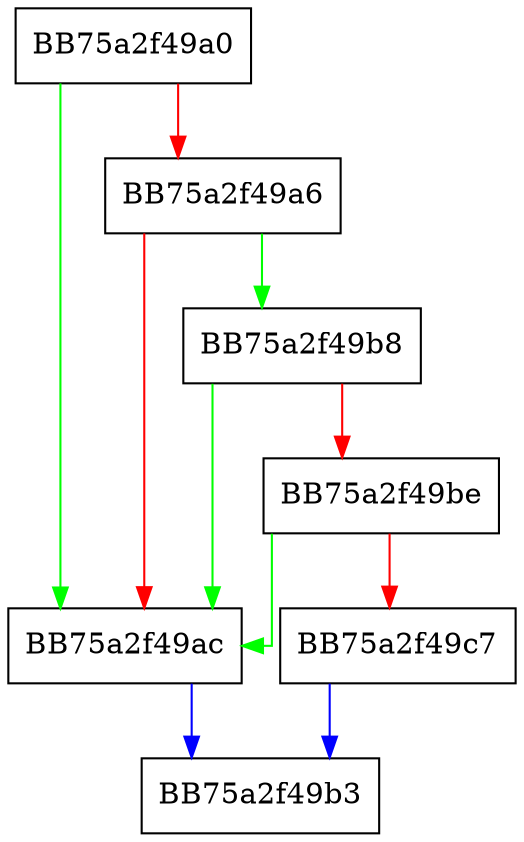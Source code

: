 digraph _Makpat {
  node [shape="box"];
  graph [splines=ortho];
  BB75a2f49a0 -> BB75a2f49ac [color="green"];
  BB75a2f49a0 -> BB75a2f49a6 [color="red"];
  BB75a2f49a6 -> BB75a2f49b8 [color="green"];
  BB75a2f49a6 -> BB75a2f49ac [color="red"];
  BB75a2f49ac -> BB75a2f49b3 [color="blue"];
  BB75a2f49b8 -> BB75a2f49ac [color="green"];
  BB75a2f49b8 -> BB75a2f49be [color="red"];
  BB75a2f49be -> BB75a2f49ac [color="green"];
  BB75a2f49be -> BB75a2f49c7 [color="red"];
  BB75a2f49c7 -> BB75a2f49b3 [color="blue"];
}